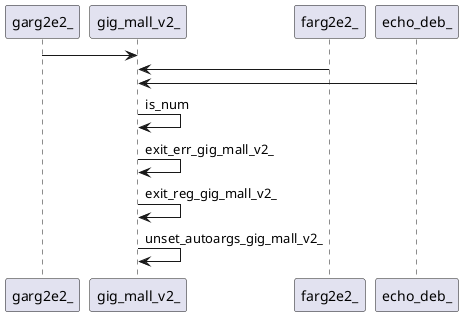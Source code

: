 @startuml rete
garg2e2_ -> gig_mall_v2_ 
farg2e2_ -> gig_mall_v2_
echo_deb_ -> gig_mall_v2_
gig_mall_v2_ -> gig_mall_v2_:is_num
gig_mall_v2_ -> gig_mall_v2_:exit_err_gig_mall_v2_
gig_mall_v2_ -> gig_mall_v2_:exit_reg_gig_mall_v2_
gig_mall_v2_ -> gig_mall_v2_:unset_autoargs_gig_mall_v2_
' {wrap_fn}
' fnn o-> gig_mall_v2_
' {body_fn}
@enduml